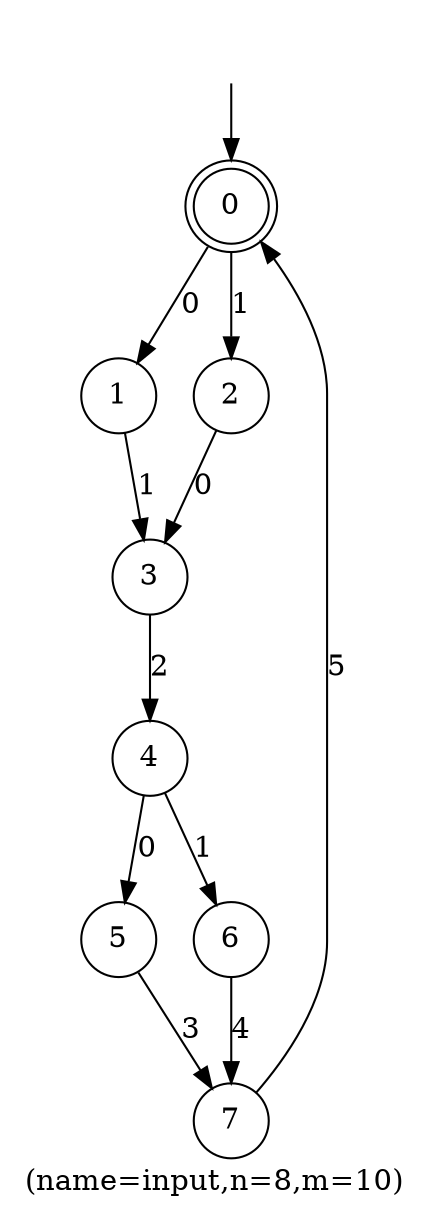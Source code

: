 digraph input3 {
	label="(name=input,n=8,m=10)";
	_nil [style = "invis"];
	node [shape = doublecircle]; 0;
    	node [shape = circle];
	_nil -> 0;
	0 -> 1 [label="0"];
	0 -> 2 [label="1"];
	1 -> 3 [label="1"];
	2 -> 3 [label="0"];
	3 -> 4 [label="2"];
	4 -> 5 [label="0"];
	4 -> 6 [label="1"];
	5 -> 7 [label="3"];
	6 -> 7 [label="4"];
	7 -> 0 [label="5"];
}